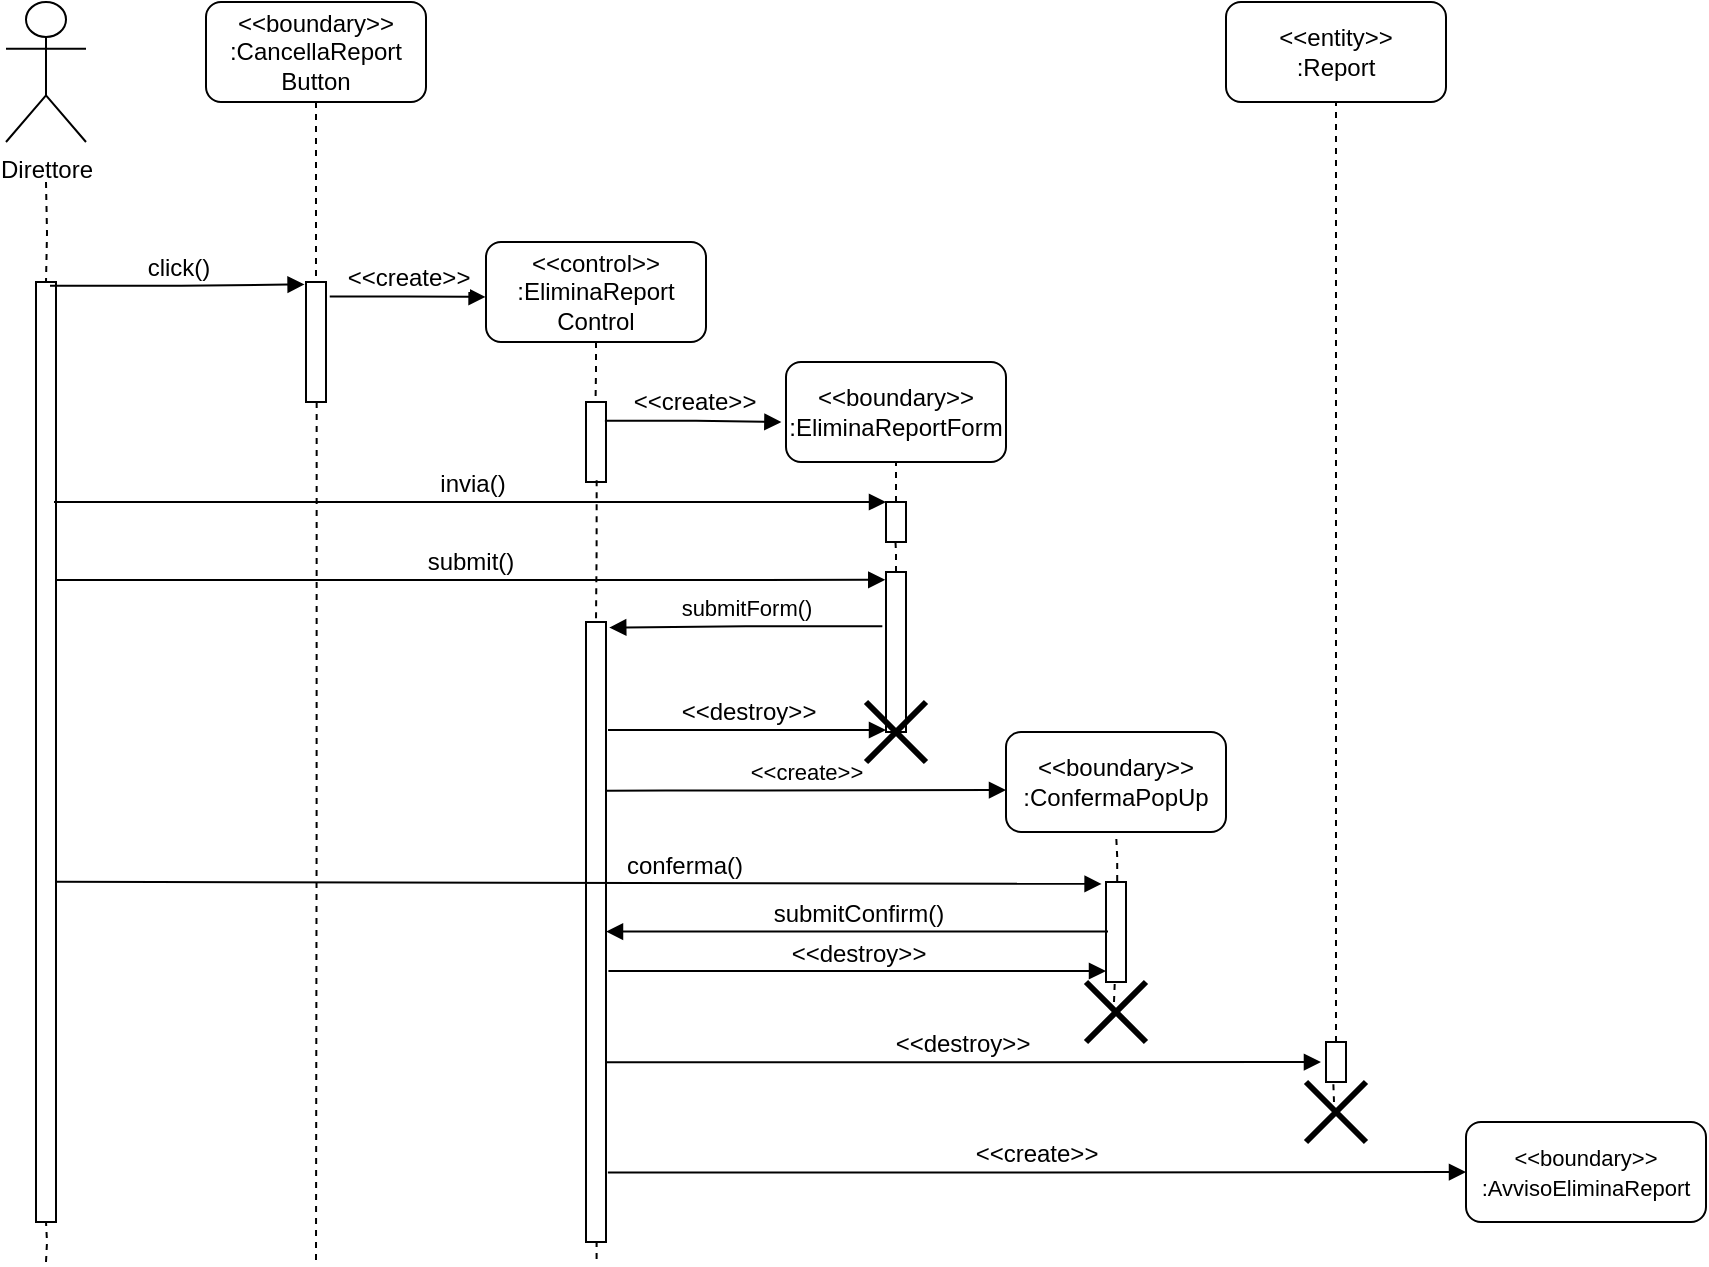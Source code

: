 <mxfile version="15.8.7" type="device"><diagram name="Page-1" id="13e1069c-82ec-6db2-03f1-153e76fe0fe0"><mxGraphModel dx="1221" dy="-229" grid="1" gridSize="10" guides="1" tooltips="1" connect="1" arrows="1" fold="1" page="1" pageScale="1" pageWidth="1100" pageHeight="850" background="none" math="0" shadow="0"><root><mxCell id="0"/><mxCell id="1" parent="0"/><mxCell id="kYW2kT-YFzAEgeHKtyE2-5" value="Direttore" style="shape=umlActor;verticalLabelPosition=bottom;verticalAlign=top;html=1;" parent="1" vertex="1"><mxGeometry x="110" y="890" width="40" height="70" as="geometry"/></mxCell><mxCell id="kYW2kT-YFzAEgeHKtyE2-7" value="" style="endArrow=none;dashed=1;html=1;rounded=0;edgeStyle=orthogonalEdgeStyle;" parent="1" target="kYW2kT-YFzAEgeHKtyE2-8" edge="1"><mxGeometry width="50" height="50" relative="1" as="geometry"><mxPoint x="130" y="980" as="sourcePoint"/><mxPoint x="130" y="920" as="targetPoint"/></mxGeometry></mxCell><mxCell id="kYW2kT-YFzAEgeHKtyE2-8" value="" style="html=1;points=[];perimeter=orthogonalPerimeter;" parent="1" vertex="1"><mxGeometry x="125" y="1030" width="10" height="470" as="geometry"/></mxCell><mxCell id="kYW2kT-YFzAEgeHKtyE2-9" value="&lt;font style=&quot;font-size: 12px&quot;&gt;click()&lt;/font&gt;" style="html=1;verticalAlign=bottom;endArrow=block;rounded=0;edgeStyle=orthogonalEdgeStyle;entryX=-0.071;entryY=0.02;entryDx=0;entryDy=0;entryPerimeter=0;exitX=0.7;exitY=0.004;exitDx=0;exitDy=0;exitPerimeter=0;" parent="1" source="kYW2kT-YFzAEgeHKtyE2-8" target="kYW2kT-YFzAEgeHKtyE2-16" edge="1"><mxGeometry width="80" relative="1" as="geometry"><mxPoint x="136" y="1032" as="sourcePoint"/><mxPoint x="250" y="1033" as="targetPoint"/></mxGeometry></mxCell><mxCell id="kYW2kT-YFzAEgeHKtyE2-14" value="&lt;font style=&quot;font-size: 12px&quot;&gt;&amp;lt;&amp;lt;boundary&amp;gt;&amp;gt;&lt;br&gt;:CancellaReport&lt;br&gt;Button&lt;/font&gt;" style="rounded=1;whiteSpace=wrap;html=1;" parent="1" vertex="1"><mxGeometry x="210" y="890" width="110" height="50" as="geometry"/></mxCell><mxCell id="kYW2kT-YFzAEgeHKtyE2-15" value="" style="endArrow=none;dashed=1;html=1;rounded=0;edgeStyle=orthogonalEdgeStyle;exitX=0.5;exitY=1;exitDx=0;exitDy=0;entryX=0.5;entryY=-0.025;entryDx=0;entryDy=0;entryPerimeter=0;" parent="1" source="kYW2kT-YFzAEgeHKtyE2-14" target="kYW2kT-YFzAEgeHKtyE2-16" edge="1"><mxGeometry width="50" height="50" relative="1" as="geometry"><mxPoint x="500" y="1130" as="sourcePoint"/><mxPoint x="265" y="1030" as="targetPoint"/></mxGeometry></mxCell><mxCell id="kYW2kT-YFzAEgeHKtyE2-16" value="" style="html=1;points=[];perimeter=orthogonalPerimeter;" parent="1" vertex="1"><mxGeometry x="260" y="1030" width="10" height="60" as="geometry"/></mxCell><mxCell id="kYW2kT-YFzAEgeHKtyE2-17" value="&lt;font style=&quot;font-size: 12px&quot;&gt;&amp;lt;&amp;lt;create&amp;gt;&amp;gt;&lt;/font&gt;" style="html=1;verticalAlign=bottom;endArrow=block;rounded=0;edgeStyle=orthogonalEdgeStyle;exitX=1.186;exitY=0.121;exitDx=0;exitDy=0;exitPerimeter=0;entryX=-0.002;entryY=0.549;entryDx=0;entryDy=0;entryPerimeter=0;" parent="1" source="kYW2kT-YFzAEgeHKtyE2-16" target="kYW2kT-YFzAEgeHKtyE2-18" edge="1"><mxGeometry width="80" relative="1" as="geometry"><mxPoint x="142.0" y="1041.48" as="sourcePoint"/><mxPoint x="350" y="1037" as="targetPoint"/></mxGeometry></mxCell><mxCell id="kYW2kT-YFzAEgeHKtyE2-18" value="&lt;font style=&quot;font-size: 12px&quot;&gt;&amp;lt;&amp;lt;control&amp;gt;&amp;gt;&lt;br&gt;:EliminaReport&lt;br&gt;Control&lt;/font&gt;" style="rounded=1;whiteSpace=wrap;html=1;" parent="1" vertex="1"><mxGeometry x="350" y="1010" width="110" height="50" as="geometry"/></mxCell><mxCell id="kYW2kT-YFzAEgeHKtyE2-19" value="" style="endArrow=none;dashed=1;html=1;rounded=0;edgeStyle=orthogonalEdgeStyle;exitX=0.5;exitY=1;exitDx=0;exitDy=0;entryX=0.478;entryY=-0.033;entryDx=0;entryDy=0;entryPerimeter=0;" parent="1" source="kYW2kT-YFzAEgeHKtyE2-18" target="kYW2kT-YFzAEgeHKtyE2-20" edge="1"><mxGeometry width="50" height="50" relative="1" as="geometry"><mxPoint x="420" y="1050" as="sourcePoint"/><mxPoint x="405" y="1080" as="targetPoint"/></mxGeometry></mxCell><mxCell id="kYW2kT-YFzAEgeHKtyE2-20" value="" style="html=1;points=[];perimeter=orthogonalPerimeter;" parent="1" vertex="1"><mxGeometry x="400" y="1090" width="10" height="40" as="geometry"/></mxCell><mxCell id="kYW2kT-YFzAEgeHKtyE2-23" value="&lt;font style=&quot;font-size: 12px&quot;&gt;&amp;lt;&amp;lt;create&amp;gt;&amp;gt;&lt;/font&gt;" style="html=1;verticalAlign=bottom;endArrow=block;rounded=0;edgeStyle=orthogonalEdgeStyle;exitX=0.945;exitY=0.234;exitDx=0;exitDy=0;exitPerimeter=0;entryX=-0.021;entryY=0.601;entryDx=0;entryDy=0;entryPerimeter=0;" parent="1" source="kYW2kT-YFzAEgeHKtyE2-20" target="kYW2kT-YFzAEgeHKtyE2-24" edge="1"><mxGeometry width="80" relative="1" as="geometry"><mxPoint x="281.86" y="1047.26" as="sourcePoint"/><mxPoint x="500" y="1102" as="targetPoint"/></mxGeometry></mxCell><mxCell id="kYW2kT-YFzAEgeHKtyE2-24" value="&lt;font style=&quot;font-size: 12px&quot;&gt;&amp;lt;&amp;lt;boundary&amp;gt;&amp;gt;&lt;br&gt;:EliminaReportForm&lt;/font&gt;" style="rounded=1;whiteSpace=wrap;html=1;" parent="1" vertex="1"><mxGeometry x="500" y="1070" width="110" height="50" as="geometry"/></mxCell><mxCell id="kYW2kT-YFzAEgeHKtyE2-25" value="" style="endArrow=none;dashed=1;html=1;rounded=0;edgeStyle=orthogonalEdgeStyle;entryX=0.5;entryY=1;entryDx=0;entryDy=0;exitX=0.5;exitY=0;exitDx=0;exitDy=0;exitPerimeter=0;" parent="1" source="kYW2kT-YFzAEgeHKtyE2-26" target="kYW2kT-YFzAEgeHKtyE2-24" edge="1"><mxGeometry width="50" height="50" relative="1" as="geometry"><mxPoint x="555" y="1140" as="sourcePoint"/><mxPoint x="470" y="1090" as="targetPoint"/></mxGeometry></mxCell><mxCell id="kYW2kT-YFzAEgeHKtyE2-26" value="" style="html=1;points=[];perimeter=orthogonalPerimeter;" parent="1" vertex="1"><mxGeometry x="550" y="1140" width="10" height="20" as="geometry"/></mxCell><mxCell id="kYW2kT-YFzAEgeHKtyE2-27" value="&lt;font style=&quot;font-size: 12px&quot;&gt;invia()&lt;/font&gt;" style="html=1;verticalAlign=bottom;endArrow=block;rounded=0;edgeStyle=orthogonalEdgeStyle;exitX=0.9;exitY=0.234;exitDx=0;exitDy=0;exitPerimeter=0;" parent="1" source="kYW2kT-YFzAEgeHKtyE2-8" edge="1"><mxGeometry width="80" relative="1" as="geometry"><mxPoint x="140" y="1140" as="sourcePoint"/><mxPoint x="550" y="1140" as="targetPoint"/></mxGeometry></mxCell><mxCell id="kYW2kT-YFzAEgeHKtyE2-29" value="&lt;font style=&quot;font-size: 12px&quot;&gt;submit()&lt;/font&gt;" style="html=1;verticalAlign=bottom;endArrow=block;rounded=0;edgeStyle=orthogonalEdgeStyle;exitX=1;exitY=0.317;exitDx=0;exitDy=0;exitPerimeter=0;entryX=-0.037;entryY=0.049;entryDx=0;entryDy=0;entryPerimeter=0;" parent="1" source="kYW2kT-YFzAEgeHKtyE2-8" target="kYW2kT-YFzAEgeHKtyE2-37" edge="1"><mxGeometry width="80" relative="1" as="geometry"><mxPoint x="147.03" y="1149.52" as="sourcePoint"/><mxPoint x="550" y="1179" as="targetPoint"/></mxGeometry></mxCell><mxCell id="kYW2kT-YFzAEgeHKtyE2-31" value="" style="endArrow=none;dashed=1;html=1;rounded=0;edgeStyle=orthogonalEdgeStyle;exitX=0.533;exitY=1;exitDx=0;exitDy=0;exitPerimeter=0;" parent="1" source="kYW2kT-YFzAEgeHKtyE2-16" edge="1"><mxGeometry width="50" height="50" relative="1" as="geometry"><mxPoint x="263" y="1100" as="sourcePoint"/><mxPoint x="265" y="1520" as="targetPoint"/></mxGeometry></mxCell><mxCell id="kYW2kT-YFzAEgeHKtyE2-32" value="" style="endArrow=none;dashed=1;html=1;rounded=0;edgeStyle=orthogonalEdgeStyle;exitX=0.533;exitY=0.979;exitDx=0;exitDy=0;exitPerimeter=0;startArrow=none;" parent="1" source="kYW2kT-YFzAEgeHKtyE2-35" edge="1"><mxGeometry width="50" height="50" relative="1" as="geometry"><mxPoint x="570" y="1210" as="sourcePoint"/><mxPoint x="405" y="1400" as="targetPoint"/></mxGeometry></mxCell><mxCell id="kYW2kT-YFzAEgeHKtyE2-34" value="" style="endArrow=none;dashed=1;html=1;rounded=0;edgeStyle=orthogonalEdgeStyle;startArrow=none;entryX=0.474;entryY=1.003;entryDx=0;entryDy=0;entryPerimeter=0;" parent="1" source="kYW2kT-YFzAEgeHKtyE2-37" target="kYW2kT-YFzAEgeHKtyE2-26" edge="1"><mxGeometry width="50" height="50" relative="1" as="geometry"><mxPoint x="557" y="1400" as="sourcePoint"/><mxPoint x="557" y="1160" as="targetPoint"/></mxGeometry></mxCell><mxCell id="kYW2kT-YFzAEgeHKtyE2-35" value="" style="html=1;points=[];perimeter=orthogonalPerimeter;" parent="1" vertex="1"><mxGeometry x="400" y="1200" width="10" height="310" as="geometry"/></mxCell><mxCell id="kYW2kT-YFzAEgeHKtyE2-36" value="" style="endArrow=none;dashed=1;html=1;rounded=0;edgeStyle=orthogonalEdgeStyle;exitX=0.533;exitY=0.979;exitDx=0;exitDy=0;exitPerimeter=0;" parent="1" source="kYW2kT-YFzAEgeHKtyE2-20" target="kYW2kT-YFzAEgeHKtyE2-35" edge="1"><mxGeometry width="50" height="50" relative="1" as="geometry"><mxPoint x="405.33" y="1129.16" as="sourcePoint"/><mxPoint x="405" y="1400" as="targetPoint"/></mxGeometry></mxCell><mxCell id="kYW2kT-YFzAEgeHKtyE2-37" value="" style="html=1;points=[];perimeter=orthogonalPerimeter;" parent="1" vertex="1"><mxGeometry x="550" y="1175" width="10" height="80" as="geometry"/></mxCell><mxCell id="kYW2kT-YFzAEgeHKtyE2-39" value="submitForm()" style="html=1;verticalAlign=bottom;endArrow=block;rounded=0;edgeStyle=orthogonalEdgeStyle;entryX=1.162;entryY=0.009;entryDx=0;entryDy=0;entryPerimeter=0;exitX=-0.183;exitY=0.339;exitDx=0;exitDy=0;exitPerimeter=0;" parent="1" source="kYW2kT-YFzAEgeHKtyE2-37" target="kYW2kT-YFzAEgeHKtyE2-35" edge="1"><mxGeometry width="80" relative="1" as="geometry"><mxPoint x="470" y="1200" as="sourcePoint"/><mxPoint x="550" y="1200" as="targetPoint"/></mxGeometry></mxCell><mxCell id="kYW2kT-YFzAEgeHKtyE2-40" value="&lt;font style=&quot;font-size: 12px&quot;&gt;&amp;lt;&amp;lt;destroy&amp;gt;&amp;gt;&lt;/font&gt;" style="html=1;verticalAlign=bottom;endArrow=block;rounded=0;edgeStyle=orthogonalEdgeStyle;" parent="1" edge="1"><mxGeometry width="80" relative="1" as="geometry"><mxPoint x="411" y="1254" as="sourcePoint"/><mxPoint x="550" y="1254" as="targetPoint"/></mxGeometry></mxCell><mxCell id="kYW2kT-YFzAEgeHKtyE2-41" value="" style="shape=umlDestroy;whiteSpace=wrap;html=1;strokeWidth=3;" parent="1" vertex="1"><mxGeometry x="540" y="1240" width="30" height="30" as="geometry"/></mxCell><mxCell id="kYW2kT-YFzAEgeHKtyE2-42" value="&lt;font style=&quot;font-size: 12px&quot;&gt;&amp;lt;&amp;lt;entity&amp;gt;&amp;gt;&lt;br&gt;:Report&lt;/font&gt;" style="rounded=1;whiteSpace=wrap;html=1;" parent="1" vertex="1"><mxGeometry x="720" y="890" width="110" height="50" as="geometry"/></mxCell><mxCell id="kYW2kT-YFzAEgeHKtyE2-44" value="" style="endArrow=none;dashed=1;html=1;rounded=0;edgeStyle=orthogonalEdgeStyle;entryX=0.5;entryY=1;entryDx=0;entryDy=0;startArrow=none;" parent="1" source="kYW2kT-YFzAEgeHKtyE2-45" target="kYW2kT-YFzAEgeHKtyE2-42" edge="1"><mxGeometry width="50" height="50" relative="1" as="geometry"><mxPoint x="685" y="1304.138" as="sourcePoint"/><mxPoint x="670" y="950" as="targetPoint"/></mxGeometry></mxCell><mxCell id="kYW2kT-YFzAEgeHKtyE2-45" value="" style="html=1;points=[];perimeter=orthogonalPerimeter;" parent="1" vertex="1"><mxGeometry x="770" y="1410" width="10" height="20" as="geometry"/></mxCell><mxCell id="kYW2kT-YFzAEgeHKtyE2-58" value="&amp;lt;&amp;lt;create&amp;gt;&amp;gt;" style="html=1;verticalAlign=bottom;endArrow=block;rounded=0;edgeStyle=orthogonalEdgeStyle;exitX=0.96;exitY=0.272;exitDx=0;exitDy=0;exitPerimeter=0;" parent="1" source="kYW2kT-YFzAEgeHKtyE2-35" edge="1"><mxGeometry width="80" relative="1" as="geometry"><mxPoint x="413" y="1285" as="sourcePoint"/><mxPoint x="610" y="1284" as="targetPoint"/><Array as="points"><mxPoint x="440" y="1284"/><mxPoint x="590" y="1284"/></Array></mxGeometry></mxCell><mxCell id="kYW2kT-YFzAEgeHKtyE2-59" value="&lt;span&gt;&amp;lt;&amp;lt;boundary&amp;gt;&amp;gt;&lt;br&gt;:ConfermaPopUp&lt;/span&gt;" style="rounded=1;whiteSpace=wrap;html=1;" parent="1" vertex="1"><mxGeometry x="610" y="1255" width="110" height="50" as="geometry"/></mxCell><mxCell id="kYW2kT-YFzAEgeHKtyE2-60" value="" style="endArrow=none;dashed=1;html=1;rounded=0;edgeStyle=orthogonalEdgeStyle;entryX=0.5;entryY=1;entryDx=0;entryDy=0;exitX=0.56;exitY=-0.01;exitDx=0;exitDy=0;exitPerimeter=0;" parent="1" source="kYW2kT-YFzAEgeHKtyE2-61" target="kYW2kT-YFzAEgeHKtyE2-59" edge="1"><mxGeometry width="50" height="50" relative="1" as="geometry"><mxPoint x="665" y="1330" as="sourcePoint"/><mxPoint x="710" y="1220" as="targetPoint"/></mxGeometry></mxCell><mxCell id="kYW2kT-YFzAEgeHKtyE2-61" value="" style="html=1;points=[];perimeter=orthogonalPerimeter;" parent="1" vertex="1"><mxGeometry x="660" y="1330" width="10" height="50" as="geometry"/></mxCell><mxCell id="kYW2kT-YFzAEgeHKtyE2-62" value="&lt;font style=&quot;font-size: 12px&quot;&gt;conferma()&lt;/font&gt;" style="html=1;verticalAlign=bottom;endArrow=block;rounded=0;exitX=0.976;exitY=0.638;exitDx=0;exitDy=0;exitPerimeter=0;entryX=-0.221;entryY=0.019;entryDx=0;entryDy=0;entryPerimeter=0;" parent="1" source="kYW2kT-YFzAEgeHKtyE2-8" edge="1" target="kYW2kT-YFzAEgeHKtyE2-61"><mxGeometry x="0.2" width="80" relative="1" as="geometry"><mxPoint x="150" y="1350" as="sourcePoint"/><mxPoint x="660" y="1339" as="targetPoint"/><mxPoint as="offset"/></mxGeometry></mxCell><mxCell id="kYW2kT-YFzAEgeHKtyE2-63" value="&lt;font style=&quot;font-size: 12px&quot;&gt;submitConfirm()&lt;/font&gt;" style="html=1;verticalAlign=bottom;endArrow=block;rounded=0;edgeStyle=orthogonalEdgeStyle;" parent="1" edge="1"><mxGeometry width="80" relative="1" as="geometry"><mxPoint x="661" y="1354.8" as="sourcePoint"/><mxPoint x="410" y="1354.8" as="targetPoint"/><Array as="points"><mxPoint x="661" y="1354.8"/><mxPoint x="410" y="1354.8"/></Array></mxGeometry></mxCell><mxCell id="kYW2kT-YFzAEgeHKtyE2-64" value="&lt;font style=&quot;font-size: 12px&quot;&gt;&amp;lt;&amp;lt;destroy&amp;gt;&amp;gt;&lt;/font&gt;" style="html=1;verticalAlign=bottom;endArrow=block;rounded=0;edgeStyle=orthogonalEdgeStyle;exitX=1.12;exitY=0.563;exitDx=0;exitDy=0;exitPerimeter=0;entryX=0;entryY=0.89;entryDx=0;entryDy=0;entryPerimeter=0;" parent="1" source="kYW2kT-YFzAEgeHKtyE2-35" target="kYW2kT-YFzAEgeHKtyE2-61" edge="1"><mxGeometry width="80" relative="1" as="geometry"><mxPoint x="490" y="1390" as="sourcePoint"/><mxPoint x="650" y="1385" as="targetPoint"/></mxGeometry></mxCell><mxCell id="kYW2kT-YFzAEgeHKtyE2-66" value="" style="shape=umlDestroy;whiteSpace=wrap;html=1;strokeWidth=3;" parent="1" vertex="1"><mxGeometry x="650" y="1380" width="30" height="30" as="geometry"/></mxCell><mxCell id="kYW2kT-YFzAEgeHKtyE2-67" value="" style="endArrow=none;dashed=1;html=1;rounded=0;edgeStyle=orthogonalEdgeStyle;entryX=0.44;entryY=0.992;entryDx=0;entryDy=0;entryPerimeter=0;" parent="1" target="kYW2kT-YFzAEgeHKtyE2-61" edge="1"><mxGeometry width="50" height="50" relative="1" as="geometry"><mxPoint x="664" y="1390" as="sourcePoint"/><mxPoint x="660" y="1370" as="targetPoint"/></mxGeometry></mxCell><mxCell id="kYW2kT-YFzAEgeHKtyE2-69" value="&lt;font style=&quot;font-size: 12px&quot;&gt;&amp;lt;&amp;lt;destroy&amp;gt;&amp;gt;&lt;/font&gt;" style="html=1;verticalAlign=bottom;endArrow=block;rounded=0;edgeStyle=orthogonalEdgeStyle;exitX=1;exitY=0.71;exitDx=0;exitDy=0;exitPerimeter=0;entryX=-0.252;entryY=0.503;entryDx=0;entryDy=0;entryPerimeter=0;" parent="1" source="kYW2kT-YFzAEgeHKtyE2-35" target="kYW2kT-YFzAEgeHKtyE2-45" edge="1"><mxGeometry width="80" relative="1" as="geometry"><mxPoint x="520" y="1420" as="sourcePoint"/><mxPoint x="710" y="1420" as="targetPoint"/></mxGeometry></mxCell><mxCell id="kYW2kT-YFzAEgeHKtyE2-70" value="" style="endArrow=none;dashed=1;html=1;rounded=0;edgeStyle=orthogonalEdgeStyle;exitX=0.369;exitY=1.055;exitDx=0;exitDy=0;exitPerimeter=0;" parent="1" source="kYW2kT-YFzAEgeHKtyE2-45" edge="1"><mxGeometry width="50" height="50" relative="1" as="geometry"><mxPoint x="760" y="1400" as="sourcePoint"/><mxPoint x="774" y="1440" as="targetPoint"/></mxGeometry></mxCell><mxCell id="kYW2kT-YFzAEgeHKtyE2-71" value="" style="shape=umlDestroy;whiteSpace=wrap;html=1;strokeWidth=3;" parent="1" vertex="1"><mxGeometry x="760" y="1430" width="30" height="30" as="geometry"/></mxCell><mxCell id="kYW2kT-YFzAEgeHKtyE2-72" value="&lt;font style=&quot;font-size: 12px&quot;&gt;&amp;lt;&amp;lt;create&amp;gt;&amp;gt;&lt;/font&gt;" style="html=1;verticalAlign=bottom;endArrow=block;rounded=0;edgeStyle=orthogonalEdgeStyle;exitX=1.093;exitY=0.888;exitDx=0;exitDy=0;exitPerimeter=0;entryX=0;entryY=0.5;entryDx=0;entryDy=0;" parent="1" source="kYW2kT-YFzAEgeHKtyE2-35" target="kYW2kT-YFzAEgeHKtyE2-73" edge="1"><mxGeometry width="80" relative="1" as="geometry"><mxPoint x="450" y="1480" as="sourcePoint"/><mxPoint x="840" y="1480" as="targetPoint"/></mxGeometry></mxCell><mxCell id="kYW2kT-YFzAEgeHKtyE2-73" value="&lt;span style=&quot;font-size: 11px&quot;&gt;&amp;lt;&amp;lt;boundary&amp;gt;&amp;gt;&lt;br&gt;:AvvisoEliminaReport&lt;/span&gt;" style="rounded=1;whiteSpace=wrap;html=1;" parent="1" vertex="1"><mxGeometry x="840" y="1450" width="120" height="50" as="geometry"/></mxCell><mxCell id="kYW2kT-YFzAEgeHKtyE2-76" value="" style="endArrow=none;dashed=1;html=1;rounded=0;edgeStyle=orthogonalEdgeStyle;" parent="1" target="kYW2kT-YFzAEgeHKtyE2-8" edge="1"><mxGeometry width="50" height="50" relative="1" as="geometry"><mxPoint x="130" y="1520" as="sourcePoint"/><mxPoint x="130" y="1510" as="targetPoint"/></mxGeometry></mxCell></root></mxGraphModel></diagram></mxfile>